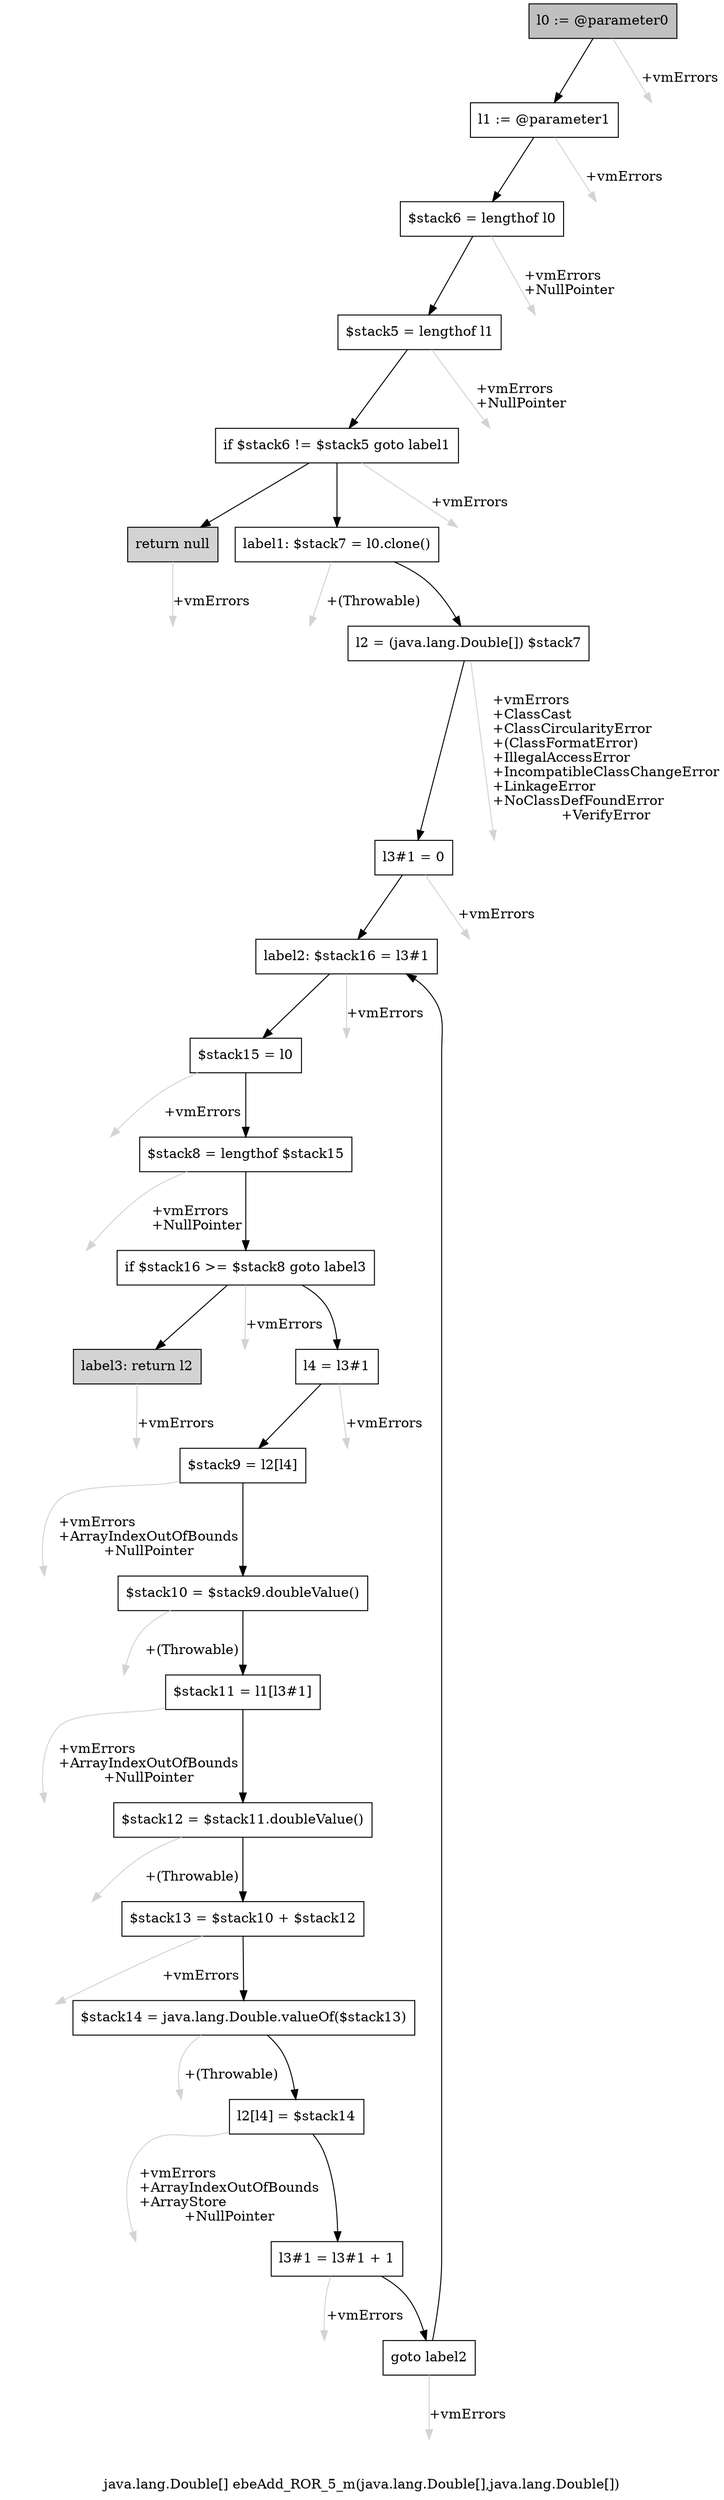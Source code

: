 digraph "java.lang.Double[] ebeAdd_ROR_5_m(java.lang.Double[],java.lang.Double[])" {
    label="java.lang.Double[] ebeAdd_ROR_5_m(java.lang.Double[],java.lang.Double[])";
    node [shape=box];
    "0" [style=filled,fillcolor=gray,label="l0 := @parameter0",];
    "1" [label="l1 := @parameter1",];
    "0"->"1" [color=black,];
    "24" [style=invis,label="Esc",];
    "0"->"24" [color=lightgray,label="\l+vmErrors",];
    "2" [label="$stack6 = lengthof l0",];
    "1"->"2" [color=black,];
    "25" [style=invis,label="Esc",];
    "1"->"25" [color=lightgray,label="\l+vmErrors",];
    "3" [label="$stack5 = lengthof l1",];
    "2"->"3" [color=black,];
    "26" [style=invis,label="Esc",];
    "2"->"26" [color=lightgray,label="\l+vmErrors\l+NullPointer",];
    "4" [label="if $stack6 != $stack5 goto label1",];
    "3"->"4" [color=black,];
    "27" [style=invis,label="Esc",];
    "3"->"27" [color=lightgray,label="\l+vmErrors\l+NullPointer",];
    "5" [style=filled,fillcolor=lightgray,label="return null",];
    "4"->"5" [color=black,];
    "6" [label="label1: $stack7 = l0.clone()",];
    "4"->"6" [color=black,];
    "28" [style=invis,label="Esc",];
    "4"->"28" [color=lightgray,label="\l+vmErrors",];
    "29" [style=invis,label="Esc",];
    "5"->"29" [color=lightgray,label="\l+vmErrors",];
    "7" [label="l2 = (java.lang.Double[]) $stack7",];
    "6"->"7" [color=black,];
    "30" [style=invis,label="Esc",];
    "6"->"30" [color=lightgray,label="\l+(Throwable)",];
    "8" [label="l3#1 = 0",];
    "7"->"8" [color=black,];
    "31" [style=invis,label="Esc",];
    "7"->"31" [color=lightgray,label="\l+vmErrors\l+ClassCast\l+ClassCircularityError\l+(ClassFormatError)\l+IllegalAccessError\l+IncompatibleClassChangeError\l+LinkageError\l+NoClassDefFoundError\l+VerifyError",];
    "9" [label="label2: $stack16 = l3#1",];
    "8"->"9" [color=black,];
    "32" [style=invis,label="Esc",];
    "8"->"32" [color=lightgray,label="\l+vmErrors",];
    "10" [label="$stack15 = l0",];
    "9"->"10" [color=black,];
    "33" [style=invis,label="Esc",];
    "9"->"33" [color=lightgray,label="\l+vmErrors",];
    "11" [label="$stack8 = lengthof $stack15",];
    "10"->"11" [color=black,];
    "34" [style=invis,label="Esc",];
    "10"->"34" [color=lightgray,label="\l+vmErrors",];
    "12" [label="if $stack16 >= $stack8 goto label3",];
    "11"->"12" [color=black,];
    "35" [style=invis,label="Esc",];
    "11"->"35" [color=lightgray,label="\l+vmErrors\l+NullPointer",];
    "13" [label="l4 = l3#1",];
    "12"->"13" [color=black,];
    "23" [style=filled,fillcolor=lightgray,label="label3: return l2",];
    "12"->"23" [color=black,];
    "36" [style=invis,label="Esc",];
    "12"->"36" [color=lightgray,label="\l+vmErrors",];
    "14" [label="$stack9 = l2[l4]",];
    "13"->"14" [color=black,];
    "37" [style=invis,label="Esc",];
    "13"->"37" [color=lightgray,label="\l+vmErrors",];
    "15" [label="$stack10 = $stack9.doubleValue()",];
    "14"->"15" [color=black,];
    "38" [style=invis,label="Esc",];
    "14"->"38" [color=lightgray,label="\l+vmErrors\l+ArrayIndexOutOfBounds\l+NullPointer",];
    "16" [label="$stack11 = l1[l3#1]",];
    "15"->"16" [color=black,];
    "39" [style=invis,label="Esc",];
    "15"->"39" [color=lightgray,label="\l+(Throwable)",];
    "17" [label="$stack12 = $stack11.doubleValue()",];
    "16"->"17" [color=black,];
    "40" [style=invis,label="Esc",];
    "16"->"40" [color=lightgray,label="\l+vmErrors\l+ArrayIndexOutOfBounds\l+NullPointer",];
    "18" [label="$stack13 = $stack10 + $stack12",];
    "17"->"18" [color=black,];
    "41" [style=invis,label="Esc",];
    "17"->"41" [color=lightgray,label="\l+(Throwable)",];
    "19" [label="$stack14 = java.lang.Double.valueOf($stack13)",];
    "18"->"19" [color=black,];
    "42" [style=invis,label="Esc",];
    "18"->"42" [color=lightgray,label="\l+vmErrors",];
    "20" [label="l2[l4] = $stack14",];
    "19"->"20" [color=black,];
    "43" [style=invis,label="Esc",];
    "19"->"43" [color=lightgray,label="\l+(Throwable)",];
    "21" [label="l3#1 = l3#1 + 1",];
    "20"->"21" [color=black,];
    "44" [style=invis,label="Esc",];
    "20"->"44" [color=lightgray,label="\l+vmErrors\l+ArrayIndexOutOfBounds\l+ArrayStore\l+NullPointer",];
    "22" [label="goto label2",];
    "21"->"22" [color=black,];
    "45" [style=invis,label="Esc",];
    "21"->"45" [color=lightgray,label="\l+vmErrors",];
    "22"->"9" [color=black,];
    "46" [style=invis,label="Esc",];
    "22"->"46" [color=lightgray,label="\l+vmErrors",];
    "47" [style=invis,label="Esc",];
    "23"->"47" [color=lightgray,label="\l+vmErrors",];
}
